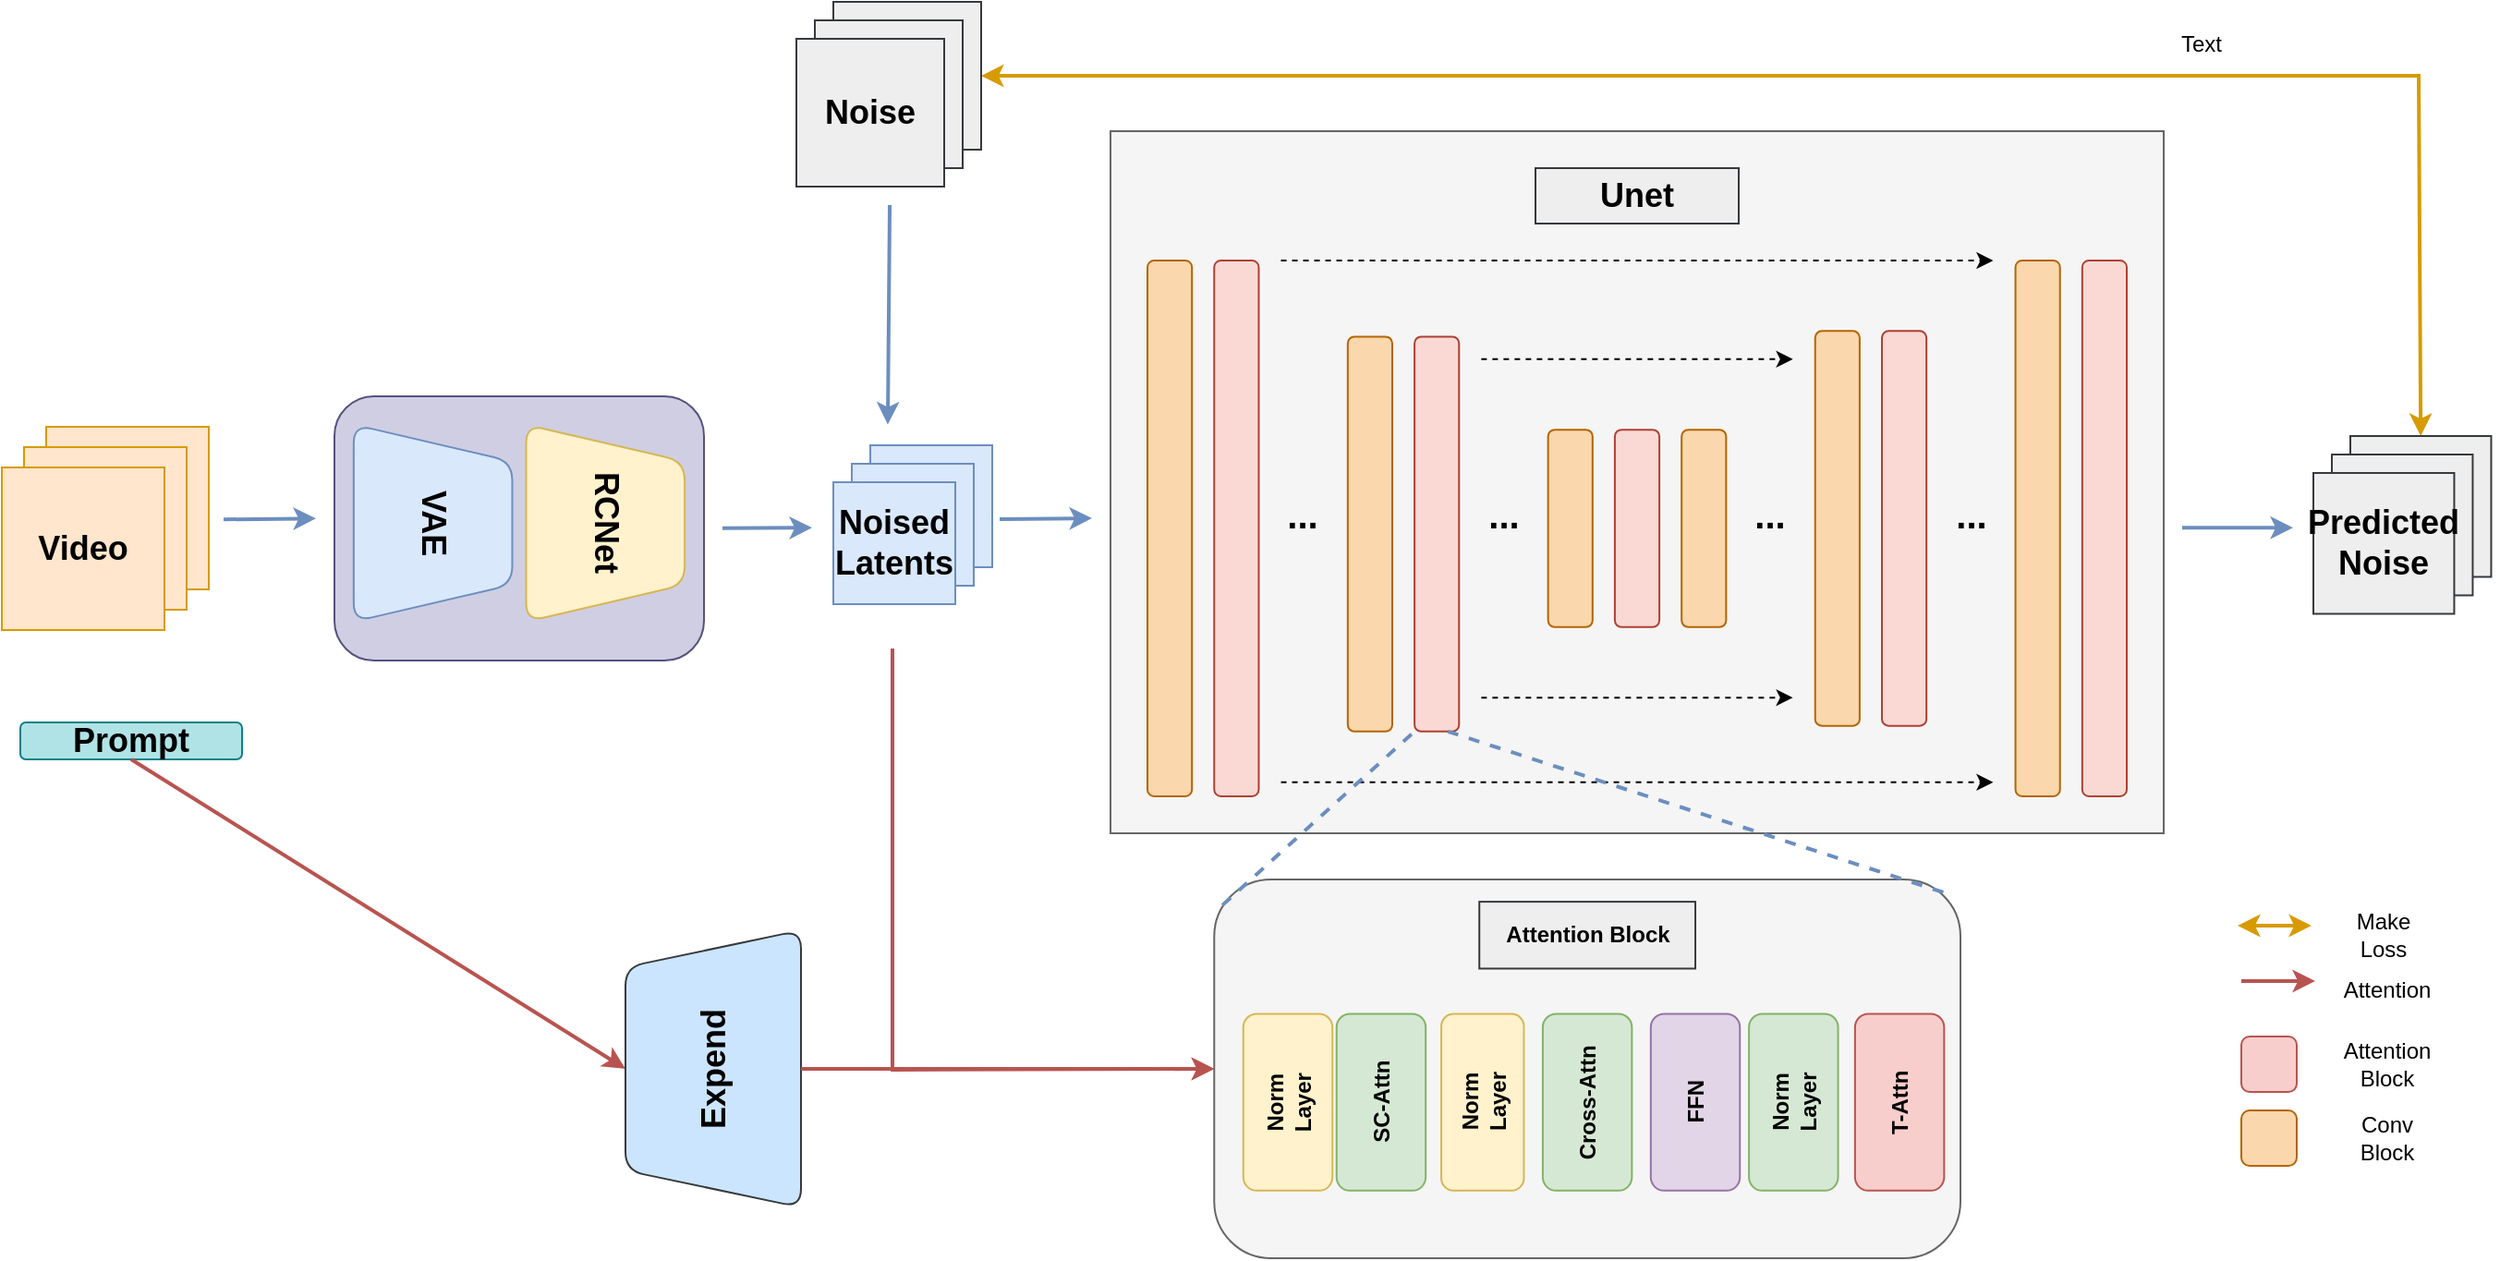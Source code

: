 <mxfile version="21.5.1" type="github">
  <diagram name="第 1 页" id="GUdmcjWF9E9t4015Ca2q">
    <mxGraphModel dx="2562" dy="2114" grid="1" gridSize="10" guides="1" tooltips="1" connect="1" arrows="1" fold="1" page="1" pageScale="1" pageWidth="827" pageHeight="1169" math="0" shadow="0">
      <root>
        <mxCell id="0" />
        <mxCell id="1" parent="0" />
        <mxCell id="tXhUYLvb_TP6XZ-ZbwBq-10" value="" style="endArrow=classic;html=1;rounded=0;fillColor=#dae8fc;strokeColor=#6c8ebf;strokeWidth=2;" parent="1" edge="1">
          <mxGeometry width="50" height="50" relative="1" as="geometry">
            <mxPoint x="110" y="200.13" as="sourcePoint" />
            <mxPoint x="160" y="199.63" as="targetPoint" />
          </mxGeometry>
        </mxCell>
        <mxCell id="tXhUYLvb_TP6XZ-ZbwBq-15" value="" style="endArrow=classic;html=1;rounded=0;fillColor=#dae8fc;strokeColor=#6c8ebf;strokeWidth=2;" parent="1" edge="1">
          <mxGeometry width="50" height="50" relative="1" as="geometry">
            <mxPoint x="380" y="204.93" as="sourcePoint" />
            <mxPoint x="428.5" y="204.63" as="targetPoint" />
          </mxGeometry>
        </mxCell>
        <mxCell id="tXhUYLvb_TP6XZ-ZbwBq-22" value="&lt;b&gt;&lt;font style=&quot;font-size: 18px;&quot;&gt;Prompt&lt;/font&gt;&lt;/b&gt;" style="rounded=1;whiteSpace=wrap;html=1;fillColor=#b0e3e6;strokeColor=#0e8088;" parent="1" vertex="1">
          <mxGeometry y="310" width="120" height="20" as="geometry" />
        </mxCell>
        <mxCell id="tXhUYLvb_TP6XZ-ZbwBq-23" style="edgeStyle=orthogonalEdgeStyle;rounded=0;orthogonalLoop=1;jettySize=auto;html=1;exitX=0.5;exitY=1;exitDx=0;exitDy=0;" parent="1" source="tXhUYLvb_TP6XZ-ZbwBq-22" target="tXhUYLvb_TP6XZ-ZbwBq-22" edge="1">
          <mxGeometry relative="1" as="geometry" />
        </mxCell>
        <mxCell id="tXhUYLvb_TP6XZ-ZbwBq-24" value="" style="endArrow=classic;html=1;rounded=0;fillColor=#dae8fc;strokeColor=#6c8ebf;strokeWidth=2;" parent="1" edge="1">
          <mxGeometry width="50" height="50" relative="1" as="geometry">
            <mxPoint x="530" y="200" as="sourcePoint" />
            <mxPoint x="580" y="199.5" as="targetPoint" />
          </mxGeometry>
        </mxCell>
        <mxCell id="tXhUYLvb_TP6XZ-ZbwBq-60" value="" style="group" parent="1" vertex="1" connectable="0">
          <mxGeometry x="-10" y="150" width="120" height="110" as="geometry" />
        </mxCell>
        <mxCell id="tXhUYLvb_TP6XZ-ZbwBq-1" value="" style="whiteSpace=wrap;html=1;aspect=fixed;fillColor=#ffe6cc;strokeColor=#d79b00;container=0;" parent="tXhUYLvb_TP6XZ-ZbwBq-60" vertex="1">
          <mxGeometry x="24" width="88" height="88" as="geometry" />
        </mxCell>
        <mxCell id="tXhUYLvb_TP6XZ-ZbwBq-2" value="" style="whiteSpace=wrap;html=1;aspect=fixed;fillColor=#ffe6cc;strokeColor=#d79b00;container=0;" parent="tXhUYLvb_TP6XZ-ZbwBq-60" vertex="1">
          <mxGeometry x="12" y="11" width="88" height="88" as="geometry" />
        </mxCell>
        <mxCell id="tXhUYLvb_TP6XZ-ZbwBq-4" value="&lt;b&gt;&lt;font style=&quot;font-size: 18px;&quot;&gt;Video&lt;/font&gt;&lt;/b&gt;" style="whiteSpace=wrap;html=1;aspect=fixed;fillColor=#ffe6cc;strokeColor=#d79b00;container=0;" parent="tXhUYLvb_TP6XZ-ZbwBq-60" vertex="1">
          <mxGeometry y="22" width="88" height="88" as="geometry" />
        </mxCell>
        <mxCell id="tXhUYLvb_TP6XZ-ZbwBq-61" value="" style="group" parent="1" vertex="1" connectable="0">
          <mxGeometry x="170" y="133.5" width="200" height="143" as="geometry" />
        </mxCell>
        <mxCell id="tXhUYLvb_TP6XZ-ZbwBq-21" value="" style="rounded=1;whiteSpace=wrap;html=1;glass=0;fillStyle=auto;shadow=0;fillColor=#d0cee2;strokeColor=#56517e;" parent="tXhUYLvb_TP6XZ-ZbwBq-61" vertex="1">
          <mxGeometry width="200" height="143" as="geometry" />
        </mxCell>
        <mxCell id="tXhUYLvb_TP6XZ-ZbwBq-9" value="&lt;b&gt;&lt;font style=&quot;font-size: 18px;&quot;&gt;VAE&lt;/font&gt;&lt;/b&gt;" style="shape=trapezoid;perimeter=trapezoidPerimeter;whiteSpace=wrap;html=1;fixedSize=1;rotation=90;fillColor=#dae8fc;strokeColor=#6c8ebf;rounded=1;" parent="tXhUYLvb_TP6XZ-ZbwBq-61" vertex="1">
          <mxGeometry y="25.74" width="106.667" height="85.8" as="geometry" />
        </mxCell>
        <mxCell id="tXhUYLvb_TP6XZ-ZbwBq-17" value="&lt;b&gt;&lt;font style=&quot;font-size: 18px;&quot;&gt;RCNet&lt;/font&gt;&lt;/b&gt;" style="shape=trapezoid;perimeter=trapezoidPerimeter;whiteSpace=wrap;html=1;fixedSize=1;rotation=90;fillColor=#fff2cc;strokeColor=#d6b656;rounded=1;" parent="tXhUYLvb_TP6XZ-ZbwBq-61" vertex="1">
          <mxGeometry x="93.333" y="25.74" width="106.667" height="85.8" as="geometry" />
        </mxCell>
        <mxCell id="tXhUYLvb_TP6XZ-ZbwBq-76" value="" style="endArrow=classic;html=1;rounded=0;fillColor=#dae8fc;strokeColor=#6c8ebf;strokeWidth=2;entryX=0.347;entryY=-0.018;entryDx=0;entryDy=0;entryPerimeter=0;" parent="1" edge="1">
          <mxGeometry width="50" height="50" relative="1" as="geometry">
            <mxPoint x="470.52" y="30" as="sourcePoint" />
            <mxPoint x="469.472" y="148.812" as="targetPoint" />
          </mxGeometry>
        </mxCell>
        <mxCell id="tXhUYLvb_TP6XZ-ZbwBq-99" value="" style="endArrow=classic;html=1;rounded=0;strokeWidth=2;fillColor=#dae8fc;strokeColor=#6c8ebf;" parent="1" edge="1">
          <mxGeometry width="50" height="50" relative="1" as="geometry">
            <mxPoint x="1170" y="204.63" as="sourcePoint" />
            <mxPoint x="1230" y="204.63" as="targetPoint" />
          </mxGeometry>
        </mxCell>
        <mxCell id="tXhUYLvb_TP6XZ-ZbwBq-103" value="" style="endArrow=classic;startArrow=classic;html=1;rounded=0;exitX=1;exitY=0.5;exitDx=0;exitDy=0;entryX=0.5;entryY=0;entryDx=0;entryDy=0;fillColor=#ffe6cc;strokeColor=#d79b00;strokeWidth=2;" parent="1" source="tXhUYLvb_TP6XZ-ZbwBq-63" target="tXhUYLvb_TP6XZ-ZbwBq-100" edge="1">
          <mxGeometry width="50" height="50" relative="1" as="geometry">
            <mxPoint x="740" y="170" as="sourcePoint" />
            <mxPoint x="1150" y="50" as="targetPoint" />
            <Array as="points">
              <mxPoint x="1298" y="-40" />
            </Array>
          </mxGeometry>
        </mxCell>
        <mxCell id="_JKKSWuvr7yfQAWCw_ad-20" value="" style="rounded=0;whiteSpace=wrap;html=1;fillColor=#f5f5f5;fontColor=#333333;strokeColor=#666666;" vertex="1" parent="1">
          <mxGeometry x="590" y="-10" width="570" height="380" as="geometry" />
        </mxCell>
        <mxCell id="tXhUYLvb_TP6XZ-ZbwBq-106" value="" style="group" parent="1" vertex="1" connectable="0">
          <mxGeometry x="440" y="180" width="120" height="80" as="geometry" />
        </mxCell>
        <mxCell id="_JKKSWuvr7yfQAWCw_ad-34" value="" style="group" vertex="1" connectable="0" parent="tXhUYLvb_TP6XZ-ZbwBq-106">
          <mxGeometry y="-20" width="100" height="100" as="geometry" />
        </mxCell>
        <mxCell id="_JKKSWuvr7yfQAWCw_ad-36" value="" style="group" vertex="1" connectable="0" parent="_JKKSWuvr7yfQAWCw_ad-34">
          <mxGeometry width="92" height="92" as="geometry" />
        </mxCell>
        <mxCell id="tXhUYLvb_TP6XZ-ZbwBq-12" value="" style="whiteSpace=wrap;html=1;aspect=fixed;fillColor=#dae8fc;strokeColor=#6c8ebf;" parent="_JKKSWuvr7yfQAWCw_ad-36" vertex="1">
          <mxGeometry x="20" width="66" height="66" as="geometry" />
        </mxCell>
        <mxCell id="tXhUYLvb_TP6XZ-ZbwBq-13" value="" style="whiteSpace=wrap;html=1;aspect=fixed;fillColor=#dae8fc;strokeColor=#6c8ebf;" parent="_JKKSWuvr7yfQAWCw_ad-36" vertex="1">
          <mxGeometry x="10" y="10" width="66" height="66" as="geometry" />
        </mxCell>
        <mxCell id="tXhUYLvb_TP6XZ-ZbwBq-14" value="&lt;b style=&quot;font-size: 18px;&quot;&gt;Noised&lt;br&gt;Latents&lt;/b&gt;" style="whiteSpace=wrap;html=1;aspect=fixed;fillColor=#dae8fc;strokeColor=#6c8ebf;" parent="_JKKSWuvr7yfQAWCw_ad-36" vertex="1">
          <mxGeometry y="20" width="66" height="66" as="geometry" />
        </mxCell>
        <mxCell id="tXhUYLvb_TP6XZ-ZbwBq-131" value="" style="group" parent="1" vertex="1" connectable="0">
          <mxGeometry x="610" y="60" width="530" height="290" as="geometry" />
        </mxCell>
        <mxCell id="tXhUYLvb_TP6XZ-ZbwBq-38" value="" style="rounded=1;whiteSpace=wrap;html=1;fillColor=#fad7ac;strokeColor=#b46504;" parent="tXhUYLvb_TP6XZ-ZbwBq-131" vertex="1">
          <mxGeometry x="216.818" y="91.579" width="24.091" height="106.842" as="geometry" />
        </mxCell>
        <mxCell id="tXhUYLvb_TP6XZ-ZbwBq-39" value="" style="rounded=1;whiteSpace=wrap;html=1;fillColor=#fad9d5;strokeColor=#ae4132;" parent="tXhUYLvb_TP6XZ-ZbwBq-131" vertex="1">
          <mxGeometry x="252.955" y="91.579" width="24.091" height="106.842" as="geometry" />
        </mxCell>
        <mxCell id="tXhUYLvb_TP6XZ-ZbwBq-40" value="" style="rounded=1;whiteSpace=wrap;html=1;fillColor=#fad9d5;strokeColor=#ae4132;" parent="tXhUYLvb_TP6XZ-ZbwBq-131" vertex="1">
          <mxGeometry x="397.5" y="38.158" width="24.091" height="213.684" as="geometry" />
        </mxCell>
        <mxCell id="tXhUYLvb_TP6XZ-ZbwBq-49" value="&lt;font style=&quot;font-size: 20px;&quot;&gt;&lt;b&gt;...&lt;/b&gt;&lt;/font&gt;" style="text;html=1;strokeColor=none;fillColor=none;align=center;verticalAlign=middle;whiteSpace=wrap;rounded=0;" parent="tXhUYLvb_TP6XZ-ZbwBq-131" vertex="1">
          <mxGeometry x="409.545" y="114.474" width="72.273" height="45.789" as="geometry" />
        </mxCell>
        <mxCell id="tXhUYLvb_TP6XZ-ZbwBq-50" value="&lt;font style=&quot;font-size: 20px;&quot;&gt;&lt;b&gt;...&lt;/b&gt;&lt;/font&gt;" style="text;html=1;strokeColor=none;fillColor=none;align=center;verticalAlign=middle;whiteSpace=wrap;rounded=0;" parent="tXhUYLvb_TP6XZ-ZbwBq-131" vertex="1">
          <mxGeometry x="301.136" y="114.474" width="72.273" height="45.789" as="geometry" />
        </mxCell>
        <mxCell id="tXhUYLvb_TP6XZ-ZbwBq-80" value="" style="rounded=1;whiteSpace=wrap;html=1;fillColor=#fad9d5;strokeColor=#ae4132;" parent="tXhUYLvb_TP6XZ-ZbwBq-131" vertex="1">
          <mxGeometry x="505.909" width="24.091" height="290" as="geometry" />
        </mxCell>
        <mxCell id="tXhUYLvb_TP6XZ-ZbwBq-81" value="" style="rounded=1;whiteSpace=wrap;html=1;fillColor=#fad7ac;strokeColor=#b46504;" parent="tXhUYLvb_TP6XZ-ZbwBq-131" vertex="1">
          <mxGeometry x="469.773" width="24.091" height="290" as="geometry" />
        </mxCell>
        <mxCell id="tXhUYLvb_TP6XZ-ZbwBq-85" value="" style="rounded=1;whiteSpace=wrap;html=1;fillColor=#fad7ac;strokeColor=#b46504;" parent="tXhUYLvb_TP6XZ-ZbwBq-131" vertex="1">
          <mxGeometry x="289.091" y="91.579" width="24.091" height="106.842" as="geometry" />
        </mxCell>
        <mxCell id="tXhUYLvb_TP6XZ-ZbwBq-86" value="" style="rounded=1;whiteSpace=wrap;html=1;fillColor=#fad7ac;strokeColor=#b46504;" parent="tXhUYLvb_TP6XZ-ZbwBq-131" vertex="1">
          <mxGeometry x="361.364" y="38.158" width="24.091" height="213.684" as="geometry" />
        </mxCell>
        <mxCell id="tXhUYLvb_TP6XZ-ZbwBq-121" value="" style="rounded=1;whiteSpace=wrap;html=1;fillColor=#fad7ac;strokeColor=#b46504;" parent="tXhUYLvb_TP6XZ-ZbwBq-131" vertex="1">
          <mxGeometry width="24.091" height="290" as="geometry" />
        </mxCell>
        <mxCell id="tXhUYLvb_TP6XZ-ZbwBq-122" value="" style="rounded=1;whiteSpace=wrap;html=1;fillColor=#fad9d5;strokeColor=#ae4132;" parent="tXhUYLvb_TP6XZ-ZbwBq-131" vertex="1">
          <mxGeometry x="36.136" width="24.091" height="290" as="geometry" />
        </mxCell>
        <mxCell id="tXhUYLvb_TP6XZ-ZbwBq-123" value="&lt;font style=&quot;font-size: 20px;&quot;&gt;&lt;b&gt;...&lt;/b&gt;&lt;/font&gt;" style="text;html=1;strokeColor=none;fillColor=none;align=center;verticalAlign=middle;whiteSpace=wrap;rounded=0;" parent="tXhUYLvb_TP6XZ-ZbwBq-131" vertex="1">
          <mxGeometry x="48.182" y="114.474" width="72.273" height="45.789" as="geometry" />
        </mxCell>
        <mxCell id="tXhUYLvb_TP6XZ-ZbwBq-124" value="" style="endArrow=classic;html=1;rounded=0;dashed=1;" parent="tXhUYLvb_TP6XZ-ZbwBq-131" edge="1">
          <mxGeometry width="50" height="50" relative="1" as="geometry">
            <mxPoint x="72.273" as="sourcePoint" />
            <mxPoint x="457.727" as="targetPoint" />
          </mxGeometry>
        </mxCell>
        <mxCell id="tXhUYLvb_TP6XZ-ZbwBq-125" value="" style="endArrow=classic;html=1;rounded=0;dashed=1;" parent="tXhUYLvb_TP6XZ-ZbwBq-131" edge="1">
          <mxGeometry width="50" height="50" relative="1" as="geometry">
            <mxPoint x="180.682" y="53.421" as="sourcePoint" />
            <mxPoint x="349.318" y="53.421" as="targetPoint" />
          </mxGeometry>
        </mxCell>
        <mxCell id="tXhUYLvb_TP6XZ-ZbwBq-126" value="" style="endArrow=classic;html=1;rounded=0;dashed=1;" parent="tXhUYLvb_TP6XZ-ZbwBq-131" edge="1">
          <mxGeometry width="50" height="50" relative="1" as="geometry">
            <mxPoint x="180.682" y="236.579" as="sourcePoint" />
            <mxPoint x="349.318" y="236.579" as="targetPoint" />
          </mxGeometry>
        </mxCell>
        <mxCell id="tXhUYLvb_TP6XZ-ZbwBq-127" value="" style="endArrow=classic;html=1;rounded=0;dashed=1;" parent="tXhUYLvb_TP6XZ-ZbwBq-131" edge="1">
          <mxGeometry width="50" height="50" relative="1" as="geometry">
            <mxPoint x="72.273" y="282.368" as="sourcePoint" />
            <mxPoint x="457.727" y="282.368" as="targetPoint" />
          </mxGeometry>
        </mxCell>
        <mxCell id="tXhUYLvb_TP6XZ-ZbwBq-128" value="" style="rounded=1;whiteSpace=wrap;html=1;fillColor=#fad7ac;strokeColor=#b46504;" parent="tXhUYLvb_TP6XZ-ZbwBq-131" vertex="1">
          <mxGeometry x="108.409" y="41.211" width="24.091" height="213.684" as="geometry" />
        </mxCell>
        <mxCell id="tXhUYLvb_TP6XZ-ZbwBq-129" value="" style="rounded=1;whiteSpace=wrap;html=1;fillColor=#fad9d5;strokeColor=#ae4132;" parent="tXhUYLvb_TP6XZ-ZbwBq-131" vertex="1">
          <mxGeometry x="144.545" y="41.211" width="24.091" height="213.684" as="geometry" />
        </mxCell>
        <mxCell id="tXhUYLvb_TP6XZ-ZbwBq-130" value="&lt;font style=&quot;font-size: 20px;&quot;&gt;&lt;b&gt;...&lt;/b&gt;&lt;/font&gt;" style="text;html=1;strokeColor=none;fillColor=none;align=center;verticalAlign=middle;whiteSpace=wrap;rounded=0;" parent="tXhUYLvb_TP6XZ-ZbwBq-131" vertex="1">
          <mxGeometry x="156.591" y="114.474" width="72.273" height="45.789" as="geometry" />
        </mxCell>
        <mxCell id="tXhUYLvb_TP6XZ-ZbwBq-167" value="" style="endArrow=classic;html=1;rounded=0;exitX=0.5;exitY=1;exitDx=0;exitDy=0;fillColor=#f8cecc;strokeColor=#b85450;strokeWidth=2;entryX=0.5;entryY=0;entryDx=0;entryDy=0;" parent="1" source="tXhUYLvb_TP6XZ-ZbwBq-22" target="tXhUYLvb_TP6XZ-ZbwBq-166" edge="1">
          <mxGeometry width="50" height="50" relative="1" as="geometry">
            <mxPoint x="100" y="280" as="sourcePoint" />
            <mxPoint x="720" y="280" as="targetPoint" />
            <Array as="points" />
          </mxGeometry>
        </mxCell>
        <mxCell id="tXhUYLvb_TP6XZ-ZbwBq-166" value="&lt;b&gt;&lt;font style=&quot;font-size: 18px;&quot;&gt;Expend&lt;/font&gt;&lt;/b&gt;" style="shape=trapezoid;perimeter=trapezoidPerimeter;whiteSpace=wrap;html=1;fixedSize=1;rotation=-90;rounded=1;fillColor=#cce5ff;strokeColor=#36393d;" parent="1" vertex="1">
          <mxGeometry x="300" y="450" width="150" height="95" as="geometry" />
        </mxCell>
        <mxCell id="_JKKSWuvr7yfQAWCw_ad-1" value="" style="group" vertex="1" connectable="0" parent="1">
          <mxGeometry x="1200" y="410" width="111" height="140" as="geometry" />
        </mxCell>
        <mxCell id="tXhUYLvb_TP6XZ-ZbwBq-132" value="" style="rounded=1;whiteSpace=wrap;html=1;fillColor=#f8cecc;strokeColor=#b85450;" parent="_JKKSWuvr7yfQAWCw_ad-1" vertex="1">
          <mxGeometry x="2" y="70" width="30" height="30" as="geometry" />
        </mxCell>
        <mxCell id="tXhUYLvb_TP6XZ-ZbwBq-133" value="Attention Block" style="text;html=1;strokeColor=none;fillColor=none;align=center;verticalAlign=middle;whiteSpace=wrap;rounded=0;" parent="_JKKSWuvr7yfQAWCw_ad-1" vertex="1">
          <mxGeometry x="51" y="70" width="60" height="30" as="geometry" />
        </mxCell>
        <mxCell id="tXhUYLvb_TP6XZ-ZbwBq-134" value="" style="rounded=1;whiteSpace=wrap;html=1;fillColor=#fad7ac;strokeColor=#b46504;" parent="_JKKSWuvr7yfQAWCw_ad-1" vertex="1">
          <mxGeometry x="2" y="110" width="30" height="30" as="geometry" />
        </mxCell>
        <mxCell id="tXhUYLvb_TP6XZ-ZbwBq-155" value="Conv&lt;br&gt;Block" style="text;html=1;strokeColor=none;fillColor=none;align=center;verticalAlign=middle;whiteSpace=wrap;rounded=0;" parent="_JKKSWuvr7yfQAWCw_ad-1" vertex="1">
          <mxGeometry x="51" y="110" width="60" height="30" as="geometry" />
        </mxCell>
        <mxCell id="tXhUYLvb_TP6XZ-ZbwBq-156" value="" style="endArrow=classic;html=1;rounded=0;fillColor=#ffe6cc;strokeColor=#d79b00;startArrow=classic;strokeWidth=2;" parent="_JKKSWuvr7yfQAWCw_ad-1" edge="1">
          <mxGeometry width="50" height="50" relative="1" as="geometry">
            <mxPoint y="10" as="sourcePoint" />
            <mxPoint x="40" y="10" as="targetPoint" />
          </mxGeometry>
        </mxCell>
        <mxCell id="tXhUYLvb_TP6XZ-ZbwBq-158" value="Make&lt;br&gt;Loss" style="text;html=1;strokeColor=none;fillColor=none;align=center;verticalAlign=middle;whiteSpace=wrap;rounded=0;" parent="_JKKSWuvr7yfQAWCw_ad-1" vertex="1">
          <mxGeometry x="49" width="60" height="30" as="geometry" />
        </mxCell>
        <mxCell id="tXhUYLvb_TP6XZ-ZbwBq-159" value="" style="endArrow=classic;html=1;rounded=0;fillColor=#f8cecc;strokeColor=#b85450;startArrow=none;strokeWidth=2;startFill=0;" parent="_JKKSWuvr7yfQAWCw_ad-1" edge="1">
          <mxGeometry width="50" height="50" relative="1" as="geometry">
            <mxPoint x="2" y="40" as="sourcePoint" />
            <mxPoint x="42" y="40" as="targetPoint" />
          </mxGeometry>
        </mxCell>
        <mxCell id="tXhUYLvb_TP6XZ-ZbwBq-161" value="Attention" style="text;html=1;strokeColor=none;fillColor=none;align=center;verticalAlign=middle;whiteSpace=wrap;rounded=0;" parent="_JKKSWuvr7yfQAWCw_ad-1" vertex="1">
          <mxGeometry x="51" y="30" width="60" height="30" as="geometry" />
        </mxCell>
        <mxCell id="_JKKSWuvr7yfQAWCw_ad-3" value="" style="group" vertex="1" connectable="0" parent="1">
          <mxGeometry x="420" y="-80" width="100" height="100" as="geometry" />
        </mxCell>
        <mxCell id="tXhUYLvb_TP6XZ-ZbwBq-63" value="" style="whiteSpace=wrap;html=1;aspect=fixed;fillColor=#eeeeee;strokeColor=#36393d;" parent="_JKKSWuvr7yfQAWCw_ad-3" vertex="1">
          <mxGeometry x="20" width="80" height="80" as="geometry" />
        </mxCell>
        <mxCell id="tXhUYLvb_TP6XZ-ZbwBq-64" value="" style="whiteSpace=wrap;html=1;aspect=fixed;fillColor=#eeeeee;strokeColor=#36393d;" parent="_JKKSWuvr7yfQAWCw_ad-3" vertex="1">
          <mxGeometry x="10" y="10" width="80" height="80" as="geometry" />
        </mxCell>
        <mxCell id="tXhUYLvb_TP6XZ-ZbwBq-65" value="&lt;b&gt;&lt;font style=&quot;font-size: 18px;&quot;&gt;Noise&lt;/font&gt;&lt;/b&gt;" style="whiteSpace=wrap;html=1;aspect=fixed;fillColor=#eeeeee;strokeColor=#36393d;" parent="_JKKSWuvr7yfQAWCw_ad-3" vertex="1">
          <mxGeometry y="20" width="80" height="80" as="geometry" />
        </mxCell>
        <mxCell id="_JKKSWuvr7yfQAWCw_ad-6" value="" style="group" vertex="1" connectable="0" parent="1">
          <mxGeometry x="646.14" y="395" width="403.86" height="205" as="geometry" />
        </mxCell>
        <mxCell id="_JKKSWuvr7yfQAWCw_ad-7" value="" style="group" vertex="1" connectable="0" parent="_JKKSWuvr7yfQAWCw_ad-6">
          <mxGeometry width="403.86" height="205" as="geometry" />
        </mxCell>
        <mxCell id="_JKKSWuvr7yfQAWCw_ad-8" value="" style="rounded=1;whiteSpace=wrap;html=1;fillColor=#f5f5f5;fontColor=#333333;strokeColor=#666666;" vertex="1" parent="_JKKSWuvr7yfQAWCw_ad-7">
          <mxGeometry width="403.86" height="205" as="geometry" />
        </mxCell>
        <mxCell id="_JKKSWuvr7yfQAWCw_ad-9" value="&lt;b&gt;Norm&lt;br&gt;Layer&lt;/b&gt;" style="rounded=1;whiteSpace=wrap;html=1;rotation=-90;fillColor=#fff2cc;strokeColor=#d6b656;" vertex="1" parent="_JKKSWuvr7yfQAWCw_ad-7">
          <mxGeometry x="-7.971" y="96.471" width="95.651" height="48.235" as="geometry" />
        </mxCell>
        <mxCell id="_JKKSWuvr7yfQAWCw_ad-10" value="&lt;b&gt;SC-Attn&lt;/b&gt;" style="rounded=1;whiteSpace=wrap;html=1;rotation=-90;fillColor=#d5e8d4;strokeColor=#82b366;" vertex="1" parent="_JKKSWuvr7yfQAWCw_ad-7">
          <mxGeometry x="42.512" y="96.471" width="95.651" height="48.235" as="geometry" />
        </mxCell>
        <mxCell id="_JKKSWuvr7yfQAWCw_ad-11" value="&lt;b&gt;Norm&lt;br&gt;Layer&lt;/b&gt;" style="rounded=1;whiteSpace=wrap;html=1;rotation=-90;fillColor=#fff2cc;strokeColor=#d6b656;" vertex="1" parent="_JKKSWuvr7yfQAWCw_ad-7">
          <mxGeometry x="97.42" y="98.24" width="95.65" height="44.71" as="geometry" />
        </mxCell>
        <mxCell id="_JKKSWuvr7yfQAWCw_ad-12" value="&lt;b&gt;FFN&lt;/b&gt;" style="rounded=1;whiteSpace=wrap;html=1;rotation=-90;fillColor=#e1d5e7;strokeColor=#9673a6;" vertex="1" parent="_JKKSWuvr7yfQAWCw_ad-7">
          <mxGeometry x="212.558" y="96.471" width="95.651" height="48.235" as="geometry" />
        </mxCell>
        <mxCell id="_JKKSWuvr7yfQAWCw_ad-13" value="&lt;b&gt;Norm&lt;br&gt;Layer&lt;/b&gt;" style="rounded=1;whiteSpace=wrap;html=1;rotation=-90;fillColor=#d5e8d4;strokeColor=#82b366;" vertex="1" parent="_JKKSWuvr7yfQAWCw_ad-7">
          <mxGeometry x="265.697" y="96.471" width="95.651" height="48.235" as="geometry" />
        </mxCell>
        <mxCell id="_JKKSWuvr7yfQAWCw_ad-14" value="&lt;b&gt;Cross-Attn&lt;/b&gt;" style="rounded=1;whiteSpace=wrap;html=1;rotation=-90;fillColor=#d5e8d4;strokeColor=#82b366;" vertex="1" parent="_JKKSWuvr7yfQAWCw_ad-7">
          <mxGeometry x="154.104" y="96.471" width="95.651" height="48.235" as="geometry" />
        </mxCell>
        <mxCell id="_JKKSWuvr7yfQAWCw_ad-15" value="&lt;b&gt;T-Attn&lt;/b&gt;" style="rounded=1;whiteSpace=wrap;html=1;rotation=-90;fillColor=#f8cecc;strokeColor=#b85450;" vertex="1" parent="_JKKSWuvr7yfQAWCw_ad-7">
          <mxGeometry x="323.088" y="96.471" width="95.651" height="48.235" as="geometry" />
        </mxCell>
        <mxCell id="_JKKSWuvr7yfQAWCw_ad-16" value="&lt;b&gt;Attention Block&lt;/b&gt;" style="text;html=1;align=center;verticalAlign=middle;whiteSpace=wrap;rounded=0;fillColor=#eeeeee;strokeColor=#36393d;" vertex="1" parent="_JKKSWuvr7yfQAWCw_ad-7">
          <mxGeometry x="143.477" y="12.059" width="116.907" height="36.176" as="geometry" />
        </mxCell>
        <mxCell id="_JKKSWuvr7yfQAWCw_ad-17" value="" style="endArrow=classic;html=1;rounded=0;exitX=0.5;exitY=1;exitDx=0;exitDy=0;fillColor=#f8cecc;strokeColor=#b85450;strokeWidth=2;entryX=0;entryY=0.5;entryDx=0;entryDy=0;" edge="1" parent="1" source="tXhUYLvb_TP6XZ-ZbwBq-166" target="_JKKSWuvr7yfQAWCw_ad-8">
          <mxGeometry width="50" height="50" relative="1" as="geometry">
            <mxPoint x="110" y="290" as="sourcePoint" />
            <mxPoint x="220" y="490" as="targetPoint" />
            <Array as="points" />
          </mxGeometry>
        </mxCell>
        <mxCell id="_JKKSWuvr7yfQAWCw_ad-23" value="&lt;b&gt;&lt;font style=&quot;font-size: 18px;&quot;&gt;Unet&lt;/font&gt;&lt;/b&gt;" style="text;html=1;align=center;verticalAlign=middle;whiteSpace=wrap;rounded=0;fillColor=#eeeeee;strokeColor=#36393d;" vertex="1" parent="1">
          <mxGeometry x="820" y="10" width="110" height="30" as="geometry" />
        </mxCell>
        <mxCell id="_JKKSWuvr7yfQAWCw_ad-24" value="" style="endArrow=none;dashed=1;html=1;rounded=0;entryX=0;entryY=1;entryDx=0;entryDy=0;exitX=0.011;exitY=0.068;exitDx=0;exitDy=0;exitPerimeter=0;fillColor=#dae8fc;strokeColor=#6c8ebf;strokeWidth=2;" edge="1" parent="1" source="_JKKSWuvr7yfQAWCw_ad-8" target="tXhUYLvb_TP6XZ-ZbwBq-129">
          <mxGeometry width="50" height="50" relative="1" as="geometry">
            <mxPoint x="640" y="400" as="sourcePoint" />
            <mxPoint x="900" y="310" as="targetPoint" />
          </mxGeometry>
        </mxCell>
        <mxCell id="_JKKSWuvr7yfQAWCw_ad-25" value="" style="endArrow=none;dashed=1;html=1;rounded=0;entryX=0.75;entryY=1;entryDx=0;entryDy=0;exitX=0.977;exitY=0.034;exitDx=0;exitDy=0;exitPerimeter=0;fillColor=#dae8fc;strokeColor=#6c8ebf;strokeWidth=2;" edge="1" parent="1" source="_JKKSWuvr7yfQAWCw_ad-8" target="tXhUYLvb_TP6XZ-ZbwBq-129">
          <mxGeometry width="50" height="50" relative="1" as="geometry">
            <mxPoint x="1020" y="390" as="sourcePoint" />
            <mxPoint x="765" y="325" as="targetPoint" />
          </mxGeometry>
        </mxCell>
        <mxCell id="_JKKSWuvr7yfQAWCw_ad-29" value="" style="group" vertex="1" connectable="0" parent="1">
          <mxGeometry x="1241" y="155" width="100" height="100" as="geometry" />
        </mxCell>
        <mxCell id="tXhUYLvb_TP6XZ-ZbwBq-100" value="" style="whiteSpace=wrap;html=1;aspect=fixed;fillColor=#eeeeee;strokeColor=#36393d;" parent="_JKKSWuvr7yfQAWCw_ad-29" vertex="1">
          <mxGeometry x="20.0" width="76.23" height="76.23" as="geometry" />
        </mxCell>
        <mxCell id="tXhUYLvb_TP6XZ-ZbwBq-101" value="" style="whiteSpace=wrap;html=1;aspect=fixed;fillColor=#eeeeee;strokeColor=#36393d;" parent="_JKKSWuvr7yfQAWCw_ad-29" vertex="1">
          <mxGeometry x="10.0" y="10" width="76.23" height="76.23" as="geometry" />
        </mxCell>
        <mxCell id="tXhUYLvb_TP6XZ-ZbwBq-102" value="&lt;b style=&quot;font-size: 18px;&quot;&gt;Predicted&lt;br&gt;Noise&lt;br&gt;&lt;/b&gt;" style="whiteSpace=wrap;html=1;aspect=fixed;fillColor=#eeeeee;strokeColor=#36393d;" parent="_JKKSWuvr7yfQAWCw_ad-29" vertex="1">
          <mxGeometry y="20" width="76.23" height="76.23" as="geometry" />
        </mxCell>
        <mxCell id="_JKKSWuvr7yfQAWCw_ad-33" value="" style="endArrow=classic;html=1;rounded=0;fillColor=#f8cecc;strokeColor=#b85450;strokeWidth=2;entryX=0;entryY=0.5;entryDx=0;entryDy=0;" edge="1" parent="1" target="_JKKSWuvr7yfQAWCw_ad-8">
          <mxGeometry width="50" height="50" relative="1" as="geometry">
            <mxPoint x="472" y="270" as="sourcePoint" />
            <mxPoint x="656" y="508" as="targetPoint" />
            <Array as="points">
              <mxPoint x="472" y="498" />
            </Array>
          </mxGeometry>
        </mxCell>
        <mxCell id="_JKKSWuvr7yfQAWCw_ad-37" value="Text" style="text;html=1;align=center;verticalAlign=middle;resizable=0;points=[];autosize=1;strokeColor=none;fillColor=none;" vertex="1" parent="1">
          <mxGeometry x="1155" y="-72" width="50" height="30" as="geometry" />
        </mxCell>
      </root>
    </mxGraphModel>
  </diagram>
</mxfile>
